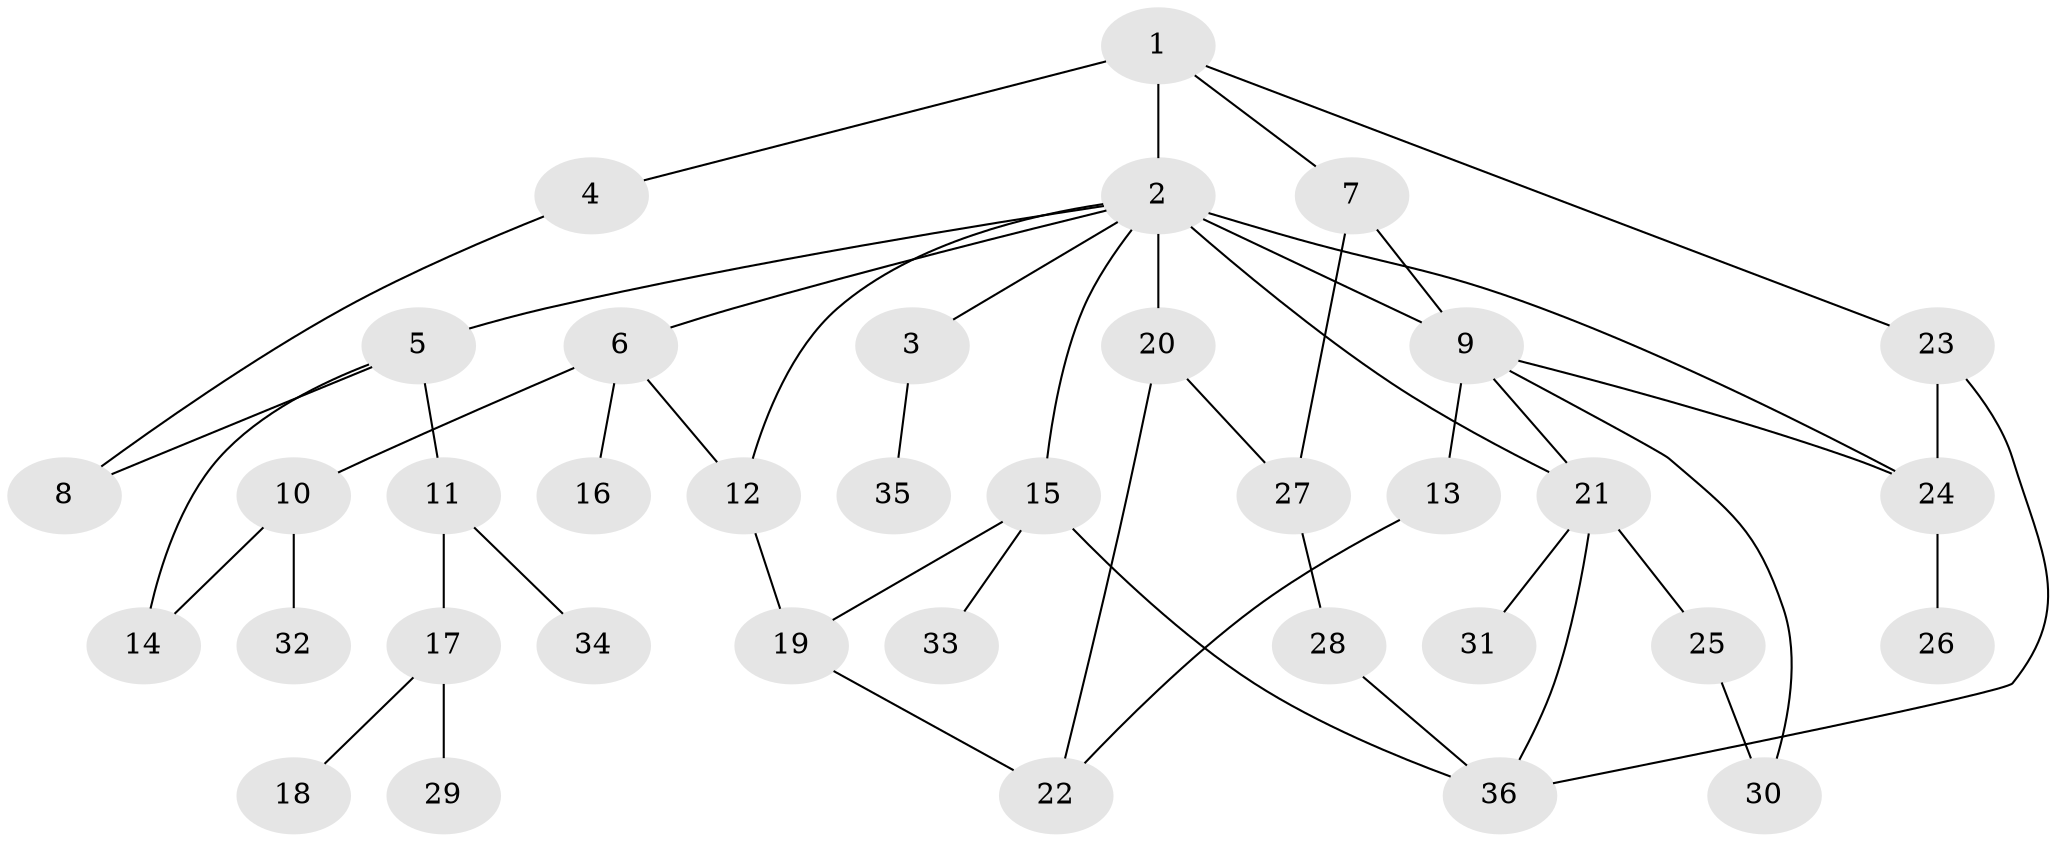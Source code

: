 // original degree distribution, {6: 0.027777777777777776, 8: 0.013888888888888888, 3: 0.25, 5: 0.041666666666666664, 4: 0.1111111111111111, 2: 0.2916666666666667, 1: 0.2638888888888889}
// Generated by graph-tools (version 1.1) at 2025/49/03/04/25 22:49:11]
// undirected, 36 vertices, 50 edges
graph export_dot {
  node [color=gray90,style=filled];
  1;
  2;
  3;
  4;
  5;
  6;
  7;
  8;
  9;
  10;
  11;
  12;
  13;
  14;
  15;
  16;
  17;
  18;
  19;
  20;
  21;
  22;
  23;
  24;
  25;
  26;
  27;
  28;
  29;
  30;
  31;
  32;
  33;
  34;
  35;
  36;
  1 -- 2 [weight=2.0];
  1 -- 4 [weight=1.0];
  1 -- 7 [weight=1.0];
  1 -- 23 [weight=1.0];
  2 -- 3 [weight=1.0];
  2 -- 5 [weight=1.0];
  2 -- 6 [weight=1.0];
  2 -- 9 [weight=1.0];
  2 -- 12 [weight=1.0];
  2 -- 15 [weight=1.0];
  2 -- 20 [weight=1.0];
  2 -- 21 [weight=1.0];
  2 -- 24 [weight=2.0];
  3 -- 35 [weight=1.0];
  4 -- 8 [weight=1.0];
  5 -- 8 [weight=1.0];
  5 -- 11 [weight=1.0];
  5 -- 14 [weight=1.0];
  6 -- 10 [weight=1.0];
  6 -- 12 [weight=1.0];
  6 -- 16 [weight=1.0];
  7 -- 9 [weight=1.0];
  7 -- 27 [weight=1.0];
  9 -- 13 [weight=3.0];
  9 -- 21 [weight=1.0];
  9 -- 24 [weight=1.0];
  9 -- 30 [weight=1.0];
  10 -- 14 [weight=1.0];
  10 -- 32 [weight=1.0];
  11 -- 17 [weight=2.0];
  11 -- 34 [weight=1.0];
  12 -- 19 [weight=1.0];
  13 -- 22 [weight=1.0];
  15 -- 19 [weight=1.0];
  15 -- 33 [weight=1.0];
  15 -- 36 [weight=1.0];
  17 -- 18 [weight=1.0];
  17 -- 29 [weight=3.0];
  19 -- 22 [weight=1.0];
  20 -- 22 [weight=1.0];
  20 -- 27 [weight=1.0];
  21 -- 25 [weight=1.0];
  21 -- 31 [weight=2.0];
  21 -- 36 [weight=1.0];
  23 -- 24 [weight=1.0];
  23 -- 36 [weight=1.0];
  24 -- 26 [weight=2.0];
  25 -- 30 [weight=1.0];
  27 -- 28 [weight=1.0];
  28 -- 36 [weight=1.0];
}
